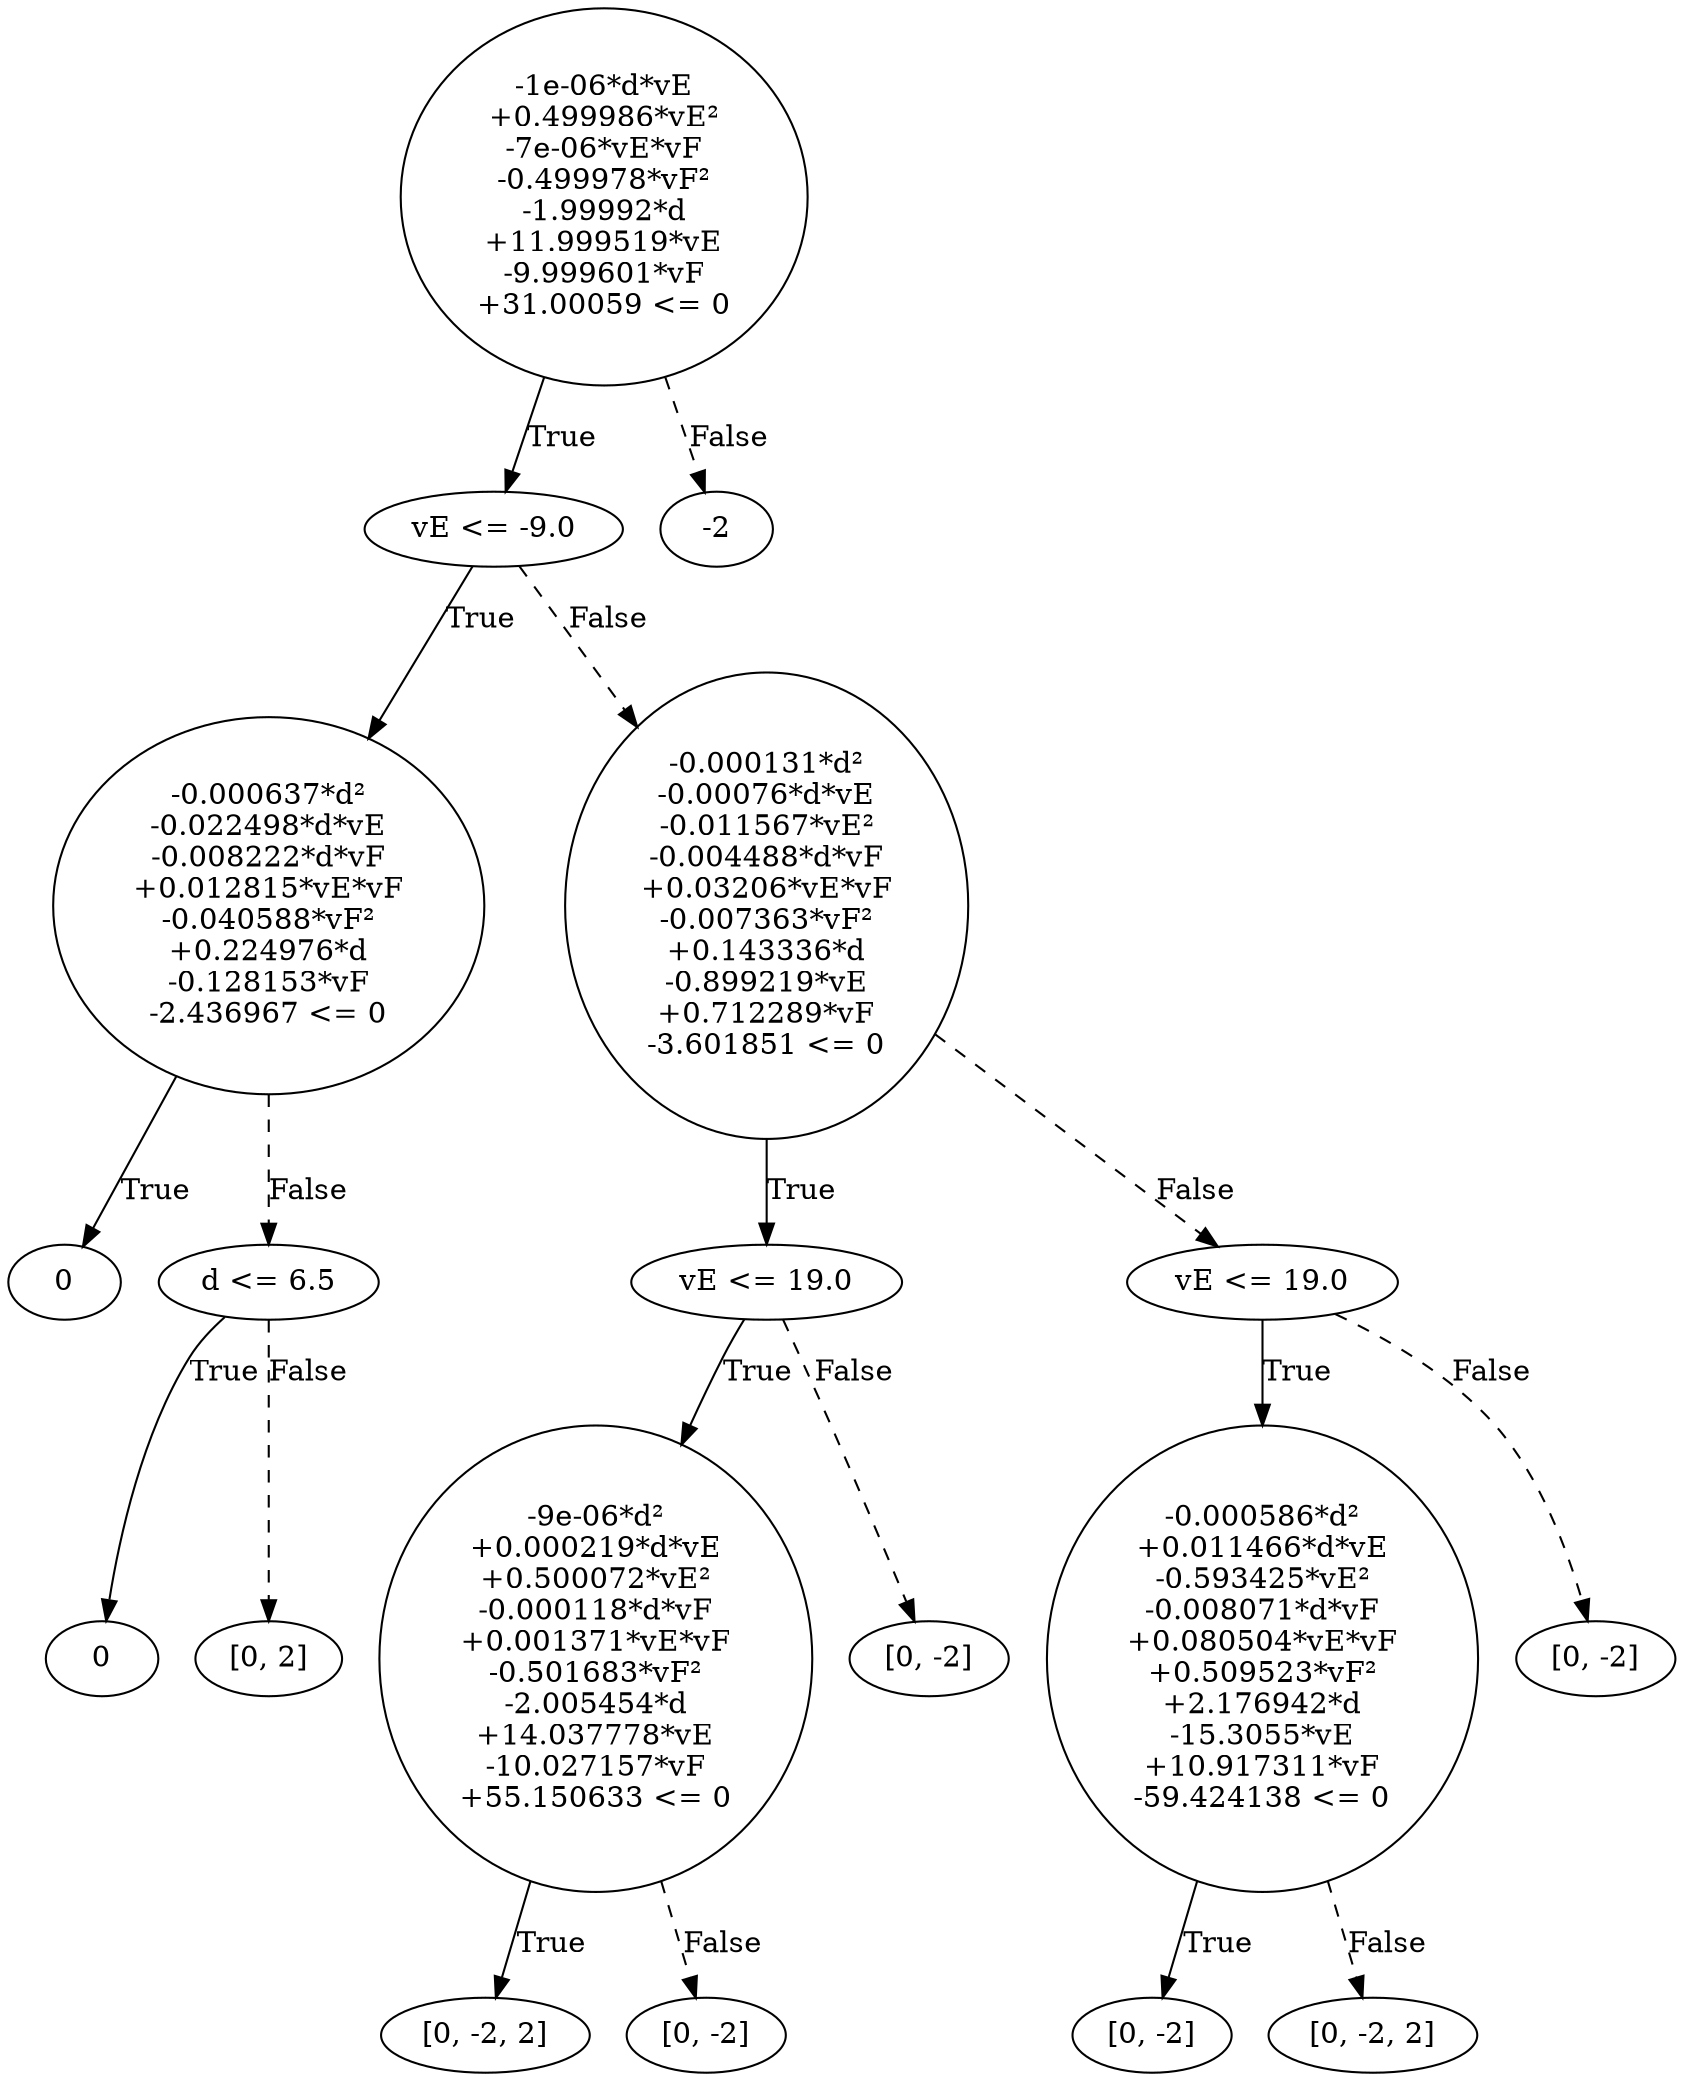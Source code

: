 digraph {
0 [label="-1e-06*d*vE\n+0.499986*vE²\n-7e-06*vE*vF\n-0.499978*vF²\n-1.99992*d\n+11.999519*vE\n-9.999601*vF\n+31.00059 <= 0"];
1 [label="vE <= -9.0"];
2 [label="-0.000637*d²\n-0.022498*d*vE\n-0.008222*d*vF\n+0.012815*vE*vF\n-0.040588*vF²\n+0.224976*d\n-0.128153*vF\n-2.436967 <= 0"];
3 [label="0"];
2 -> 3 [label="True"];
4 [label="d <= 6.5"];
5 [label="0"];
4 -> 5 [label="True"];
6 [label="[0, 2]"];
4 -> 6 [style="dashed", label="False"];
2 -> 4 [style="dashed", label="False"];
1 -> 2 [label="True"];
7 [label="-0.000131*d²\n-0.00076*d*vE\n-0.011567*vE²\n-0.004488*d*vF\n+0.03206*vE*vF\n-0.007363*vF²\n+0.143336*d\n-0.899219*vE\n+0.712289*vF\n-3.601851 <= 0"];
8 [label="vE <= 19.0"];
9 [label="-9e-06*d²\n+0.000219*d*vE\n+0.500072*vE²\n-0.000118*d*vF\n+0.001371*vE*vF\n-0.501683*vF²\n-2.005454*d\n+14.037778*vE\n-10.027157*vF\n+55.150633 <= 0"];
10 [label="[0, -2, 2]"];
9 -> 10 [label="True"];
11 [label="[0, -2]"];
9 -> 11 [style="dashed", label="False"];
8 -> 9 [label="True"];
12 [label="[0, -2]"];
8 -> 12 [style="dashed", label="False"];
7 -> 8 [label="True"];
13 [label="vE <= 19.0"];
14 [label="-0.000586*d²\n+0.011466*d*vE\n-0.593425*vE²\n-0.008071*d*vF\n+0.080504*vE*vF\n+0.509523*vF²\n+2.176942*d\n-15.3055*vE\n+10.917311*vF\n-59.424138 <= 0"];
15 [label="[0, -2]"];
14 -> 15 [label="True"];
16 [label="[0, -2, 2]"];
14 -> 16 [style="dashed", label="False"];
13 -> 14 [label="True"];
17 [label="[0, -2]"];
13 -> 17 [style="dashed", label="False"];
7 -> 13 [style="dashed", label="False"];
1 -> 7 [style="dashed", label="False"];
0 -> 1 [label="True"];
18 [label="-2"];
0 -> 18 [style="dashed", label="False"];

}